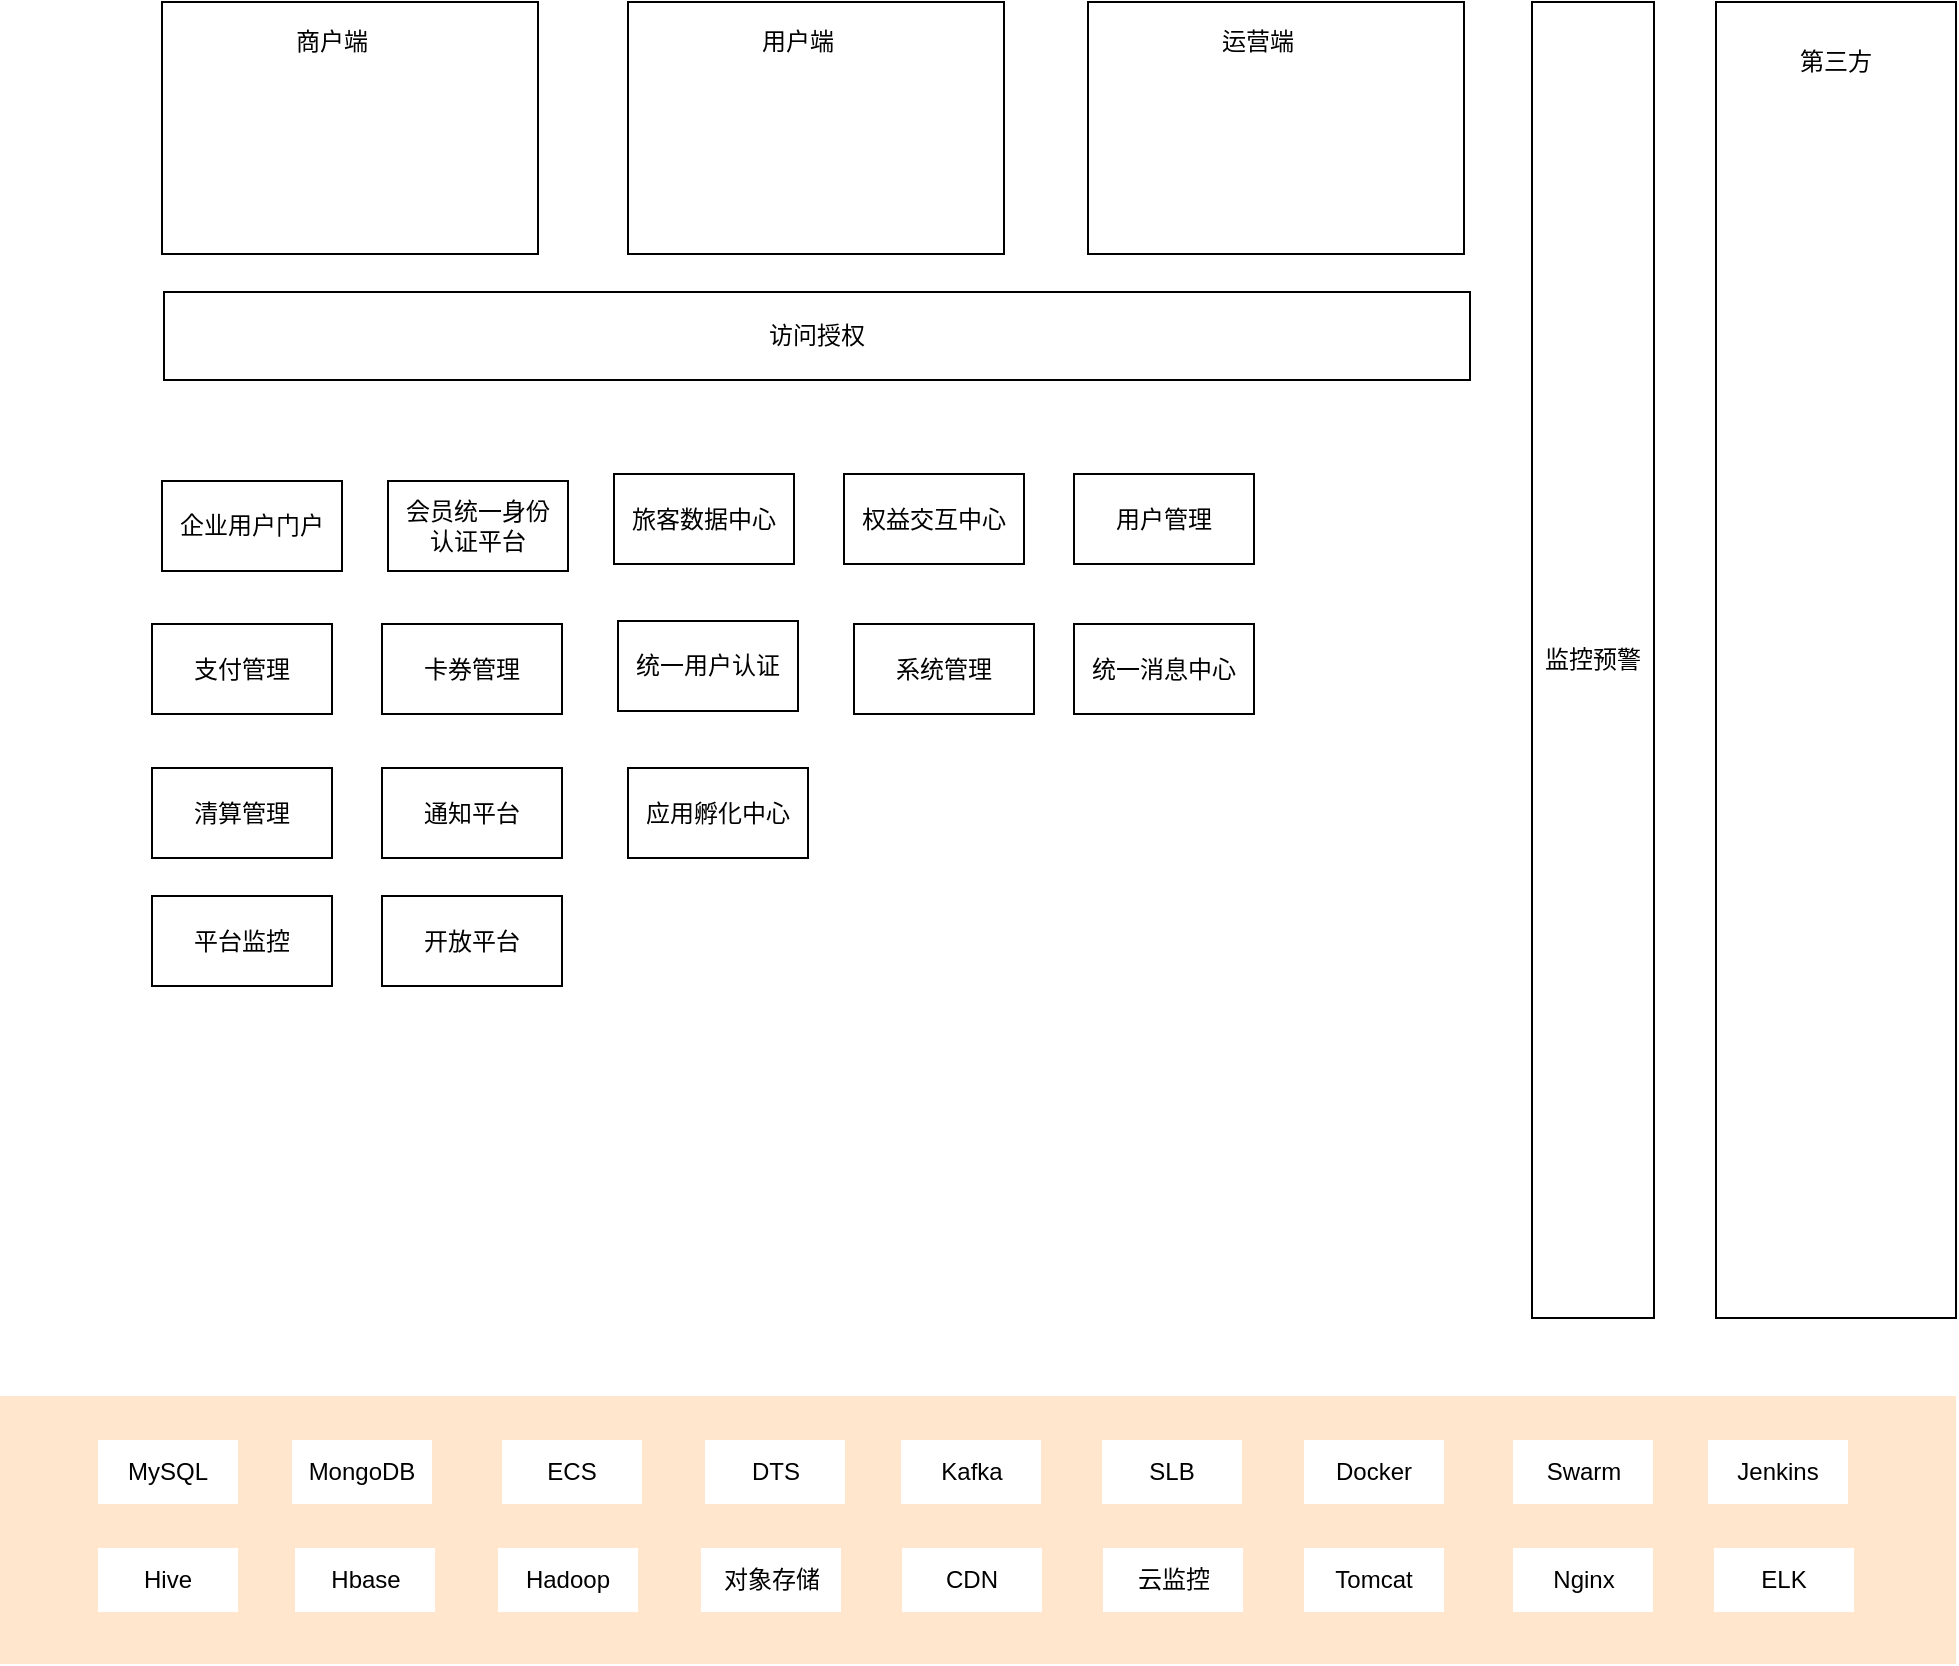 <mxfile pages="1" version="11.2.4" type="github"><diagram id="NzfkLRakBl-aWR2sNUwm" name="Page-1"><mxGraphModel dx="2050" dy="1080" grid="0" gridSize="10" guides="1" tooltips="1" connect="1" arrows="1" fold="1" page="0" pageScale="1" pageWidth="827" pageHeight="1169" math="0" shadow="0"><root><mxCell id="0"/><mxCell id="1" parent="0"/><mxCell id="3Fnt4mqlotOoZ6IfhGsN-28" value="访问授权" style="rounded=0;whiteSpace=wrap;html=1;" vertex="1" parent="1"><mxGeometry x="-78" y="238" width="653" height="44" as="geometry"/></mxCell><mxCell id="3Fnt4mqlotOoZ6IfhGsN-1" value="企业用户门户" style="rounded=0;whiteSpace=wrap;html=1;" vertex="1" parent="1"><mxGeometry x="-79" y="332.5" width="90" height="45" as="geometry"/></mxCell><mxCell id="3Fnt4mqlotOoZ6IfhGsN-3" value="会员统一身份&lt;br&gt;认证平台" style="rounded=0;whiteSpace=wrap;html=1;" vertex="1" parent="1"><mxGeometry x="34" y="332.5" width="90" height="45" as="geometry"/></mxCell><mxCell id="3Fnt4mqlotOoZ6IfhGsN-4" value="旅客数据中心" style="rounded=0;whiteSpace=wrap;html=1;" vertex="1" parent="1"><mxGeometry x="147" y="329" width="90" height="45" as="geometry"/></mxCell><mxCell id="3Fnt4mqlotOoZ6IfhGsN-5" value="权益交互中心" style="rounded=0;whiteSpace=wrap;html=1;" vertex="1" parent="1"><mxGeometry x="262" y="329" width="90" height="45" as="geometry"/></mxCell><mxCell id="3Fnt4mqlotOoZ6IfhGsN-6" value="用户管理" style="rounded=0;whiteSpace=wrap;html=1;" vertex="1" parent="1"><mxGeometry x="377" y="329" width="90" height="45" as="geometry"/></mxCell><mxCell id="3Fnt4mqlotOoZ6IfhGsN-7" value="统一消息中心" style="rounded=0;whiteSpace=wrap;html=1;" vertex="1" parent="1"><mxGeometry x="377" y="404" width="90" height="45" as="geometry"/></mxCell><mxCell id="3Fnt4mqlotOoZ6IfhGsN-8" value="系统管理" style="rounded=0;whiteSpace=wrap;html=1;" vertex="1" parent="1"><mxGeometry x="267" y="404" width="90" height="45" as="geometry"/></mxCell><mxCell id="3Fnt4mqlotOoZ6IfhGsN-9" value="统一用户认证" style="rounded=0;whiteSpace=wrap;html=1;" vertex="1" parent="1"><mxGeometry x="149" y="402.5" width="90" height="45" as="geometry"/></mxCell><mxCell id="3Fnt4mqlotOoZ6IfhGsN-10" value="卡券管理" style="rounded=0;whiteSpace=wrap;html=1;" vertex="1" parent="1"><mxGeometry x="31" y="404" width="90" height="45" as="geometry"/></mxCell><mxCell id="3Fnt4mqlotOoZ6IfhGsN-11" value="支付管理" style="rounded=0;whiteSpace=wrap;html=1;" vertex="1" parent="1"><mxGeometry x="-84" y="404" width="90" height="45" as="geometry"/></mxCell><mxCell id="3Fnt4mqlotOoZ6IfhGsN-12" value="清算管理" style="rounded=0;whiteSpace=wrap;html=1;" vertex="1" parent="1"><mxGeometry x="-84" y="476" width="90" height="45" as="geometry"/></mxCell><mxCell id="3Fnt4mqlotOoZ6IfhGsN-13" value="通知平台" style="rounded=0;whiteSpace=wrap;html=1;" vertex="1" parent="1"><mxGeometry x="31" y="476" width="90" height="45" as="geometry"/></mxCell><mxCell id="3Fnt4mqlotOoZ6IfhGsN-14" value="应用孵化中心" style="rounded=0;whiteSpace=wrap;html=1;" vertex="1" parent="1"><mxGeometry x="154" y="476" width="90" height="45" as="geometry"/></mxCell><mxCell id="3Fnt4mqlotOoZ6IfhGsN-15" value="平台监控" style="rounded=0;whiteSpace=wrap;html=1;" vertex="1" parent="1"><mxGeometry x="-84" y="540" width="90" height="45" as="geometry"/></mxCell><mxCell id="3Fnt4mqlotOoZ6IfhGsN-16" value="开放平台" style="rounded=0;whiteSpace=wrap;html=1;" vertex="1" parent="1"><mxGeometry x="31" y="540" width="90" height="45" as="geometry"/></mxCell><mxCell id="3Fnt4mqlotOoZ6IfhGsN-18" value="" style="rounded=0;whiteSpace=wrap;html=1;" vertex="1" parent="1"><mxGeometry x="-79" y="93" width="188" height="126" as="geometry"/></mxCell><mxCell id="3Fnt4mqlotOoZ6IfhGsN-19" value="商户端" style="text;html=1;strokeColor=none;fillColor=none;align=center;verticalAlign=middle;whiteSpace=wrap;rounded=0;" vertex="1" parent="1"><mxGeometry x="-14" y="103" width="40" height="20" as="geometry"/></mxCell><mxCell id="3Fnt4mqlotOoZ6IfhGsN-20" value="" style="rounded=0;whiteSpace=wrap;html=1;" vertex="1" parent="1"><mxGeometry x="154" y="93" width="188" height="126" as="geometry"/></mxCell><mxCell id="3Fnt4mqlotOoZ6IfhGsN-21" value="用户端" style="text;html=1;strokeColor=none;fillColor=none;align=center;verticalAlign=middle;whiteSpace=wrap;rounded=0;" vertex="1" parent="1"><mxGeometry x="219" y="103" width="40" height="20" as="geometry"/></mxCell><mxCell id="3Fnt4mqlotOoZ6IfhGsN-22" value="" style="rounded=0;whiteSpace=wrap;html=1;" vertex="1" parent="1"><mxGeometry x="384" y="93" width="188" height="126" as="geometry"/></mxCell><mxCell id="3Fnt4mqlotOoZ6IfhGsN-23" value="运营端" style="text;html=1;strokeColor=none;fillColor=none;align=center;verticalAlign=middle;whiteSpace=wrap;rounded=0;" vertex="1" parent="1"><mxGeometry x="449" y="103" width="40" height="20" as="geometry"/></mxCell><mxCell id="3Fnt4mqlotOoZ6IfhGsN-24" value="" style="rounded=0;whiteSpace=wrap;html=1;" vertex="1" parent="1"><mxGeometry x="698" y="93" width="120" height="658" as="geometry"/></mxCell><mxCell id="3Fnt4mqlotOoZ6IfhGsN-25" value="第三方" style="text;html=1;strokeColor=none;fillColor=none;align=center;verticalAlign=middle;whiteSpace=wrap;rounded=0;" vertex="1" parent="1"><mxGeometry x="738" y="113" width="40" height="20" as="geometry"/></mxCell><mxCell id="3Fnt4mqlotOoZ6IfhGsN-26" value="监控预警" style="rounded=0;whiteSpace=wrap;html=1;" vertex="1" parent="1"><mxGeometry x="606" y="93" width="61" height="658" as="geometry"/></mxCell><mxCell id="3Fnt4mqlotOoZ6IfhGsN-29" value="" style="rounded=0;whiteSpace=wrap;html=1;fillColor=#ffe6cc;strokeColor=none;" vertex="1" parent="1"><mxGeometry x="-160" y="790" width="978" height="134" as="geometry"/></mxCell><mxCell id="3Fnt4mqlotOoZ6IfhGsN-30" value="MySQL" style="rounded=0;whiteSpace=wrap;html=1;strokeColor=none;" vertex="1" parent="1"><mxGeometry x="-111" y="812" width="70" height="32" as="geometry"/></mxCell><mxCell id="3Fnt4mqlotOoZ6IfhGsN-31" value="MongoDB" style="rounded=0;whiteSpace=wrap;html=1;strokeColor=none;" vertex="1" parent="1"><mxGeometry x="-14" y="812" width="70" height="32" as="geometry"/></mxCell><mxCell id="3Fnt4mqlotOoZ6IfhGsN-32" value="ECS" style="rounded=0;whiteSpace=wrap;html=1;strokeColor=none;" vertex="1" parent="1"><mxGeometry x="91" y="812" width="70" height="32" as="geometry"/></mxCell><mxCell id="3Fnt4mqlotOoZ6IfhGsN-33" value="DTS" style="rounded=0;whiteSpace=wrap;html=1;strokeColor=none;" vertex="1" parent="1"><mxGeometry x="192.5" y="812" width="70" height="32" as="geometry"/></mxCell><mxCell id="3Fnt4mqlotOoZ6IfhGsN-34" value="Kafka" style="rounded=0;whiteSpace=wrap;html=1;strokeColor=none;" vertex="1" parent="1"><mxGeometry x="290.5" y="812" width="70" height="32" as="geometry"/></mxCell><mxCell id="3Fnt4mqlotOoZ6IfhGsN-35" value="SLB" style="rounded=0;whiteSpace=wrap;html=1;strokeColor=none;" vertex="1" parent="1"><mxGeometry x="391" y="812" width="70" height="32" as="geometry"/></mxCell><mxCell id="3Fnt4mqlotOoZ6IfhGsN-36" value="Docker" style="rounded=0;whiteSpace=wrap;html=1;strokeColor=none;" vertex="1" parent="1"><mxGeometry x="492" y="812" width="70" height="32" as="geometry"/></mxCell><mxCell id="3Fnt4mqlotOoZ6IfhGsN-37" value="Swarm" style="rounded=0;whiteSpace=wrap;html=1;strokeColor=none;" vertex="1" parent="1"><mxGeometry x="596.5" y="812" width="70" height="32" as="geometry"/></mxCell><mxCell id="3Fnt4mqlotOoZ6IfhGsN-38" value="Jenkins" style="rounded=0;whiteSpace=wrap;html=1;strokeColor=none;" vertex="1" parent="1"><mxGeometry x="694" y="812" width="70" height="32" as="geometry"/></mxCell><mxCell id="3Fnt4mqlotOoZ6IfhGsN-39" value="Hive" style="rounded=0;whiteSpace=wrap;html=1;strokeColor=none;" vertex="1" parent="1"><mxGeometry x="-111" y="866" width="70" height="32" as="geometry"/></mxCell><mxCell id="3Fnt4mqlotOoZ6IfhGsN-40" value="Hbase" style="rounded=0;whiteSpace=wrap;html=1;strokeColor=none;" vertex="1" parent="1"><mxGeometry x="-12.5" y="866" width="70" height="32" as="geometry"/></mxCell><mxCell id="3Fnt4mqlotOoZ6IfhGsN-41" value="Hadoop" style="rounded=0;whiteSpace=wrap;html=1;strokeColor=none;" vertex="1" parent="1"><mxGeometry x="89" y="866" width="70" height="32" as="geometry"/></mxCell><mxCell id="3Fnt4mqlotOoZ6IfhGsN-42" value="对象存储" style="rounded=0;whiteSpace=wrap;html=1;strokeColor=none;" vertex="1" parent="1"><mxGeometry x="190.5" y="866" width="70" height="32" as="geometry"/></mxCell><mxCell id="3Fnt4mqlotOoZ6IfhGsN-43" value="CDN" style="rounded=0;whiteSpace=wrap;html=1;strokeColor=none;" vertex="1" parent="1"><mxGeometry x="291" y="866" width="70" height="32" as="geometry"/></mxCell><mxCell id="3Fnt4mqlotOoZ6IfhGsN-44" value="云监控" style="rounded=0;whiteSpace=wrap;html=1;strokeColor=none;" vertex="1" parent="1"><mxGeometry x="391.5" y="866" width="70" height="32" as="geometry"/></mxCell><mxCell id="3Fnt4mqlotOoZ6IfhGsN-45" value="Tomcat" style="rounded=0;whiteSpace=wrap;html=1;strokeColor=none;" vertex="1" parent="1"><mxGeometry x="492" y="866" width="70" height="32" as="geometry"/></mxCell><mxCell id="3Fnt4mqlotOoZ6IfhGsN-46" value="Nginx" style="rounded=0;whiteSpace=wrap;html=1;strokeColor=none;" vertex="1" parent="1"><mxGeometry x="596.5" y="866" width="70" height="32" as="geometry"/></mxCell><mxCell id="3Fnt4mqlotOoZ6IfhGsN-47" value="ELK" style="rounded=0;whiteSpace=wrap;html=1;strokeColor=none;" vertex="1" parent="1"><mxGeometry x="697" y="866" width="70" height="32" as="geometry"/></mxCell></root></mxGraphModel></diagram></mxfile>